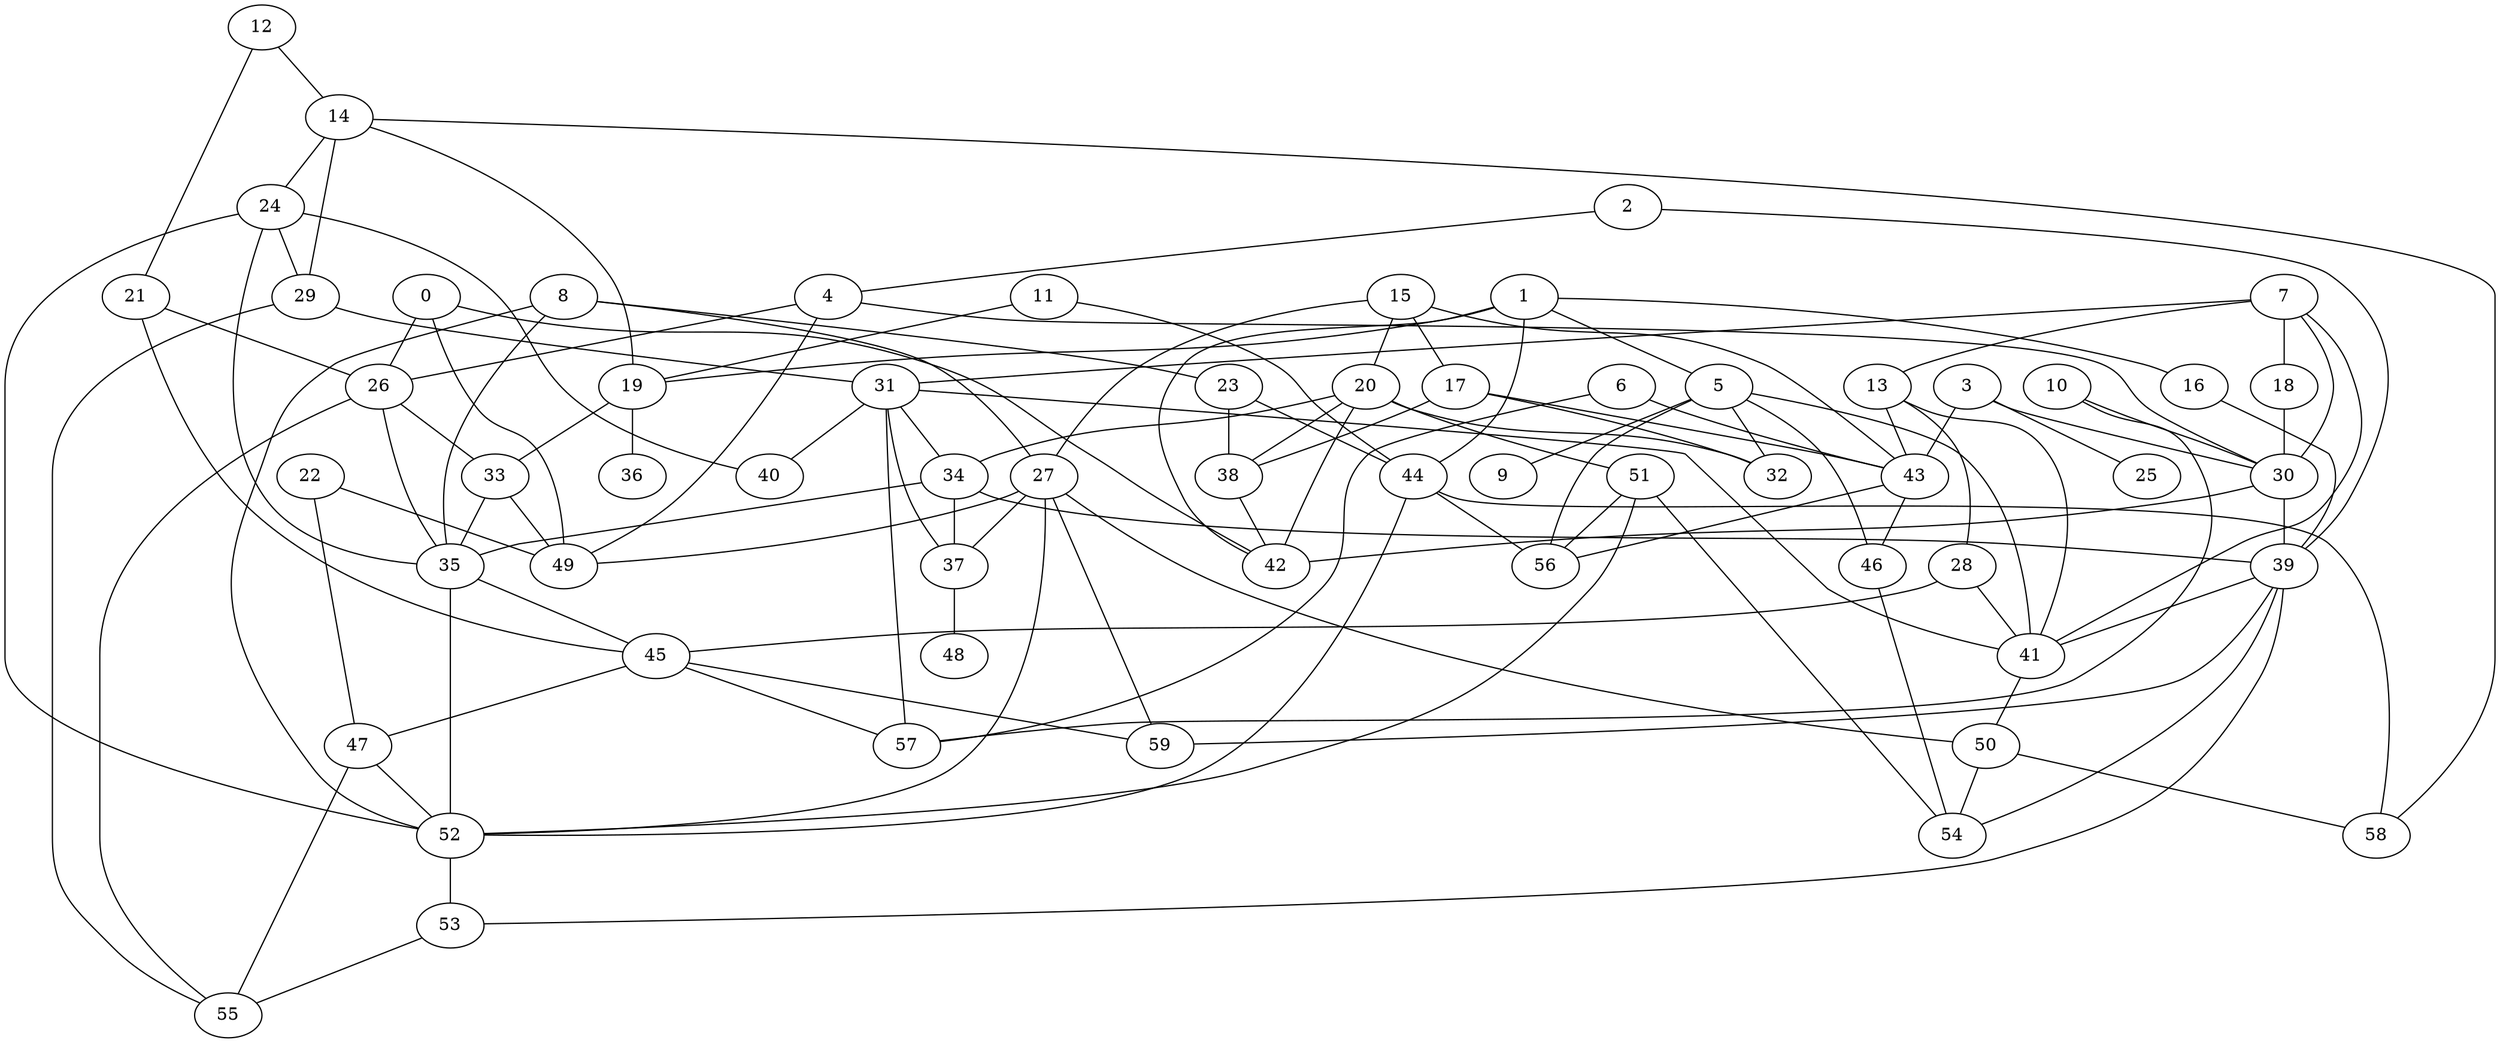 strict graph "" {
	0	[w=15];
	26	[w=-13];
	0 -- 26	[w=9];
	42	[w=-11];
	0 -- 42	[w=-4];
	49	[w=13];
	0 -- 49	[w=-5];
	1	[w=-12];
	5	[w=3];
	1 -- 5	[w=16];
	16	[w=-5];
	1 -- 16	[w=5];
	19	[w=-3];
	1 -- 19	[w=-4];
	1 -- 42	[w=-5];
	44	[w=-13];
	1 -- 44	[w=-9];
	2	[w=-3];
	4	[w=6];
	2 -- 4	[w=-10];
	39	[w=4];
	2 -- 39	[w=-11];
	3	[w=8];
	25	[w=14];
	3 -- 25	[w=-7];
	30	[w=-8];
	3 -- 30	[w=-5];
	43	[w=-4];
	3 -- 43	[w=4];
	4 -- 26	[w=-11];
	4 -- 30	[w=16];
	4 -- 49	[w=12];
	9	[w=-14];
	5 -- 9	[w=-9];
	32	[w=-14];
	5 -- 32	[w=14];
	41	[w=12];
	5 -- 41	[w=-3];
	46	[w=16];
	5 -- 46	[w=11];
	56	[w=-5];
	5 -- 56	[w=-4];
	6	[w=11];
	6 -- 43	[w=-2];
	57	[w=6];
	6 -- 57	[w=3];
	7	[w=5];
	13	[w=7];
	7 -- 13	[w=-5];
	18	[w=-16];
	7 -- 18	[w=-4];
	7 -- 30	[w=-16];
	31	[w=-5];
	7 -- 31	[w=7];
	7 -- 41	[w=13];
	8	[w=9];
	23	[w=10];
	8 -- 23	[w=-9];
	27	[w=6];
	8 -- 27	[w=16];
	35	[w=3];
	8 -- 35	[w=-6];
	52	[w=4];
	8 -- 52	[w=8];
	10	[w=-11];
	10 -- 30	[w=6];
	10 -- 57	[w=-11];
	11	[w=12];
	11 -- 19	[w=11];
	11 -- 44	[w=-6];
	12	[w=8];
	14	[w=-15];
	12 -- 14	[w=-16];
	21	[w=-13];
	12 -- 21	[w=-4];
	28	[w=-11];
	13 -- 28	[w=-11];
	13 -- 41	[w=-8];
	13 -- 43	[w=-5];
	14 -- 19	[w=-7];
	24	[w=8];
	14 -- 24	[w=16];
	29	[w=14];
	14 -- 29	[w=6];
	58	[w=13];
	14 -- 58	[w=-3];
	15	[w=-12];
	17	[w=-15];
	15 -- 17	[w=-6];
	20	[w=16];
	15 -- 20	[w=-14];
	15 -- 27	[w=-7];
	15 -- 43	[w=-11];
	16 -- 39	[w=11];
	17 -- 32	[w=4];
	38	[w=-6];
	17 -- 38	[w=3];
	17 -- 43	[w=-15];
	18 -- 30	[w=2];
	33	[w=-9];
	19 -- 33	[w=5];
	36	[w=5];
	19 -- 36	[w=5];
	20 -- 32	[w=9];
	34	[w=-2];
	20 -- 34	[w=-6];
	20 -- 38	[w=8];
	20 -- 42	[w=-7];
	51	[w=14];
	20 -- 51	[w=8];
	21 -- 26	[w=4];
	45	[w=-6];
	21 -- 45	[w=16];
	22	[w=-13];
	47	[w=-14];
	22 -- 47	[w=8];
	22 -- 49	[w=-5];
	23 -- 38	[w=12];
	23 -- 44	[w=-15];
	24 -- 29	[w=-7];
	24 -- 35	[w=11];
	40	[w=-16];
	24 -- 40	[w=-6];
	24 -- 52	[w=8];
	26 -- 33	[w=16];
	26 -- 35	[w=-4];
	55	[w=9];
	26 -- 55	[w=-8];
	37	[w=-6];
	27 -- 37	[w=-4];
	27 -- 49	[w=-10];
	50	[w=-16];
	27 -- 50	[w=12];
	27 -- 52	[w=13];
	59	[w=-7];
	27 -- 59	[w=-11];
	28 -- 41	[w=-4];
	28 -- 45	[w=-3];
	29 -- 31	[w=4];
	29 -- 55	[w=11];
	30 -- 39	[w=-13];
	30 -- 42	[w=-15];
	31 -- 34	[w=-6];
	31 -- 37	[w=-6];
	31 -- 40	[w=-5];
	31 -- 41	[w=-11];
	31 -- 57	[w=-13];
	33 -- 35	[w=-14];
	33 -- 49	[w=7];
	34 -- 35	[w=-2];
	34 -- 37	[w=12];
	34 -- 39	[w=-7];
	35 -- 45	[w=-3];
	35 -- 52	[w=-2];
	48	[w=-8];
	37 -- 48	[w=13];
	38 -- 42	[w=-11];
	39 -- 41	[w=-11];
	53	[w=-13];
	39 -- 53	[w=3];
	54	[w=12];
	39 -- 54	[w=-10];
	39 -- 59	[w=-7];
	41 -- 50	[w=-13];
	43 -- 46	[w=4];
	43 -- 56	[w=-6];
	44 -- 52	[w=-10];
	44 -- 56	[w=4];
	44 -- 58	[w=16];
	45 -- 47	[w=-8];
	45 -- 57	[w=4];
	45 -- 59	[w=10];
	46 -- 54	[w=-5];
	47 -- 52	[w=-3];
	47 -- 55	[w=-3];
	50 -- 54	[w=4];
	50 -- 58	[w=7];
	51 -- 52	[w=8];
	51 -- 54	[w=-5];
	51 -- 56	[w=-9];
	52 -- 53	[w=-15];
	53 -- 55	[w=-10];
}
